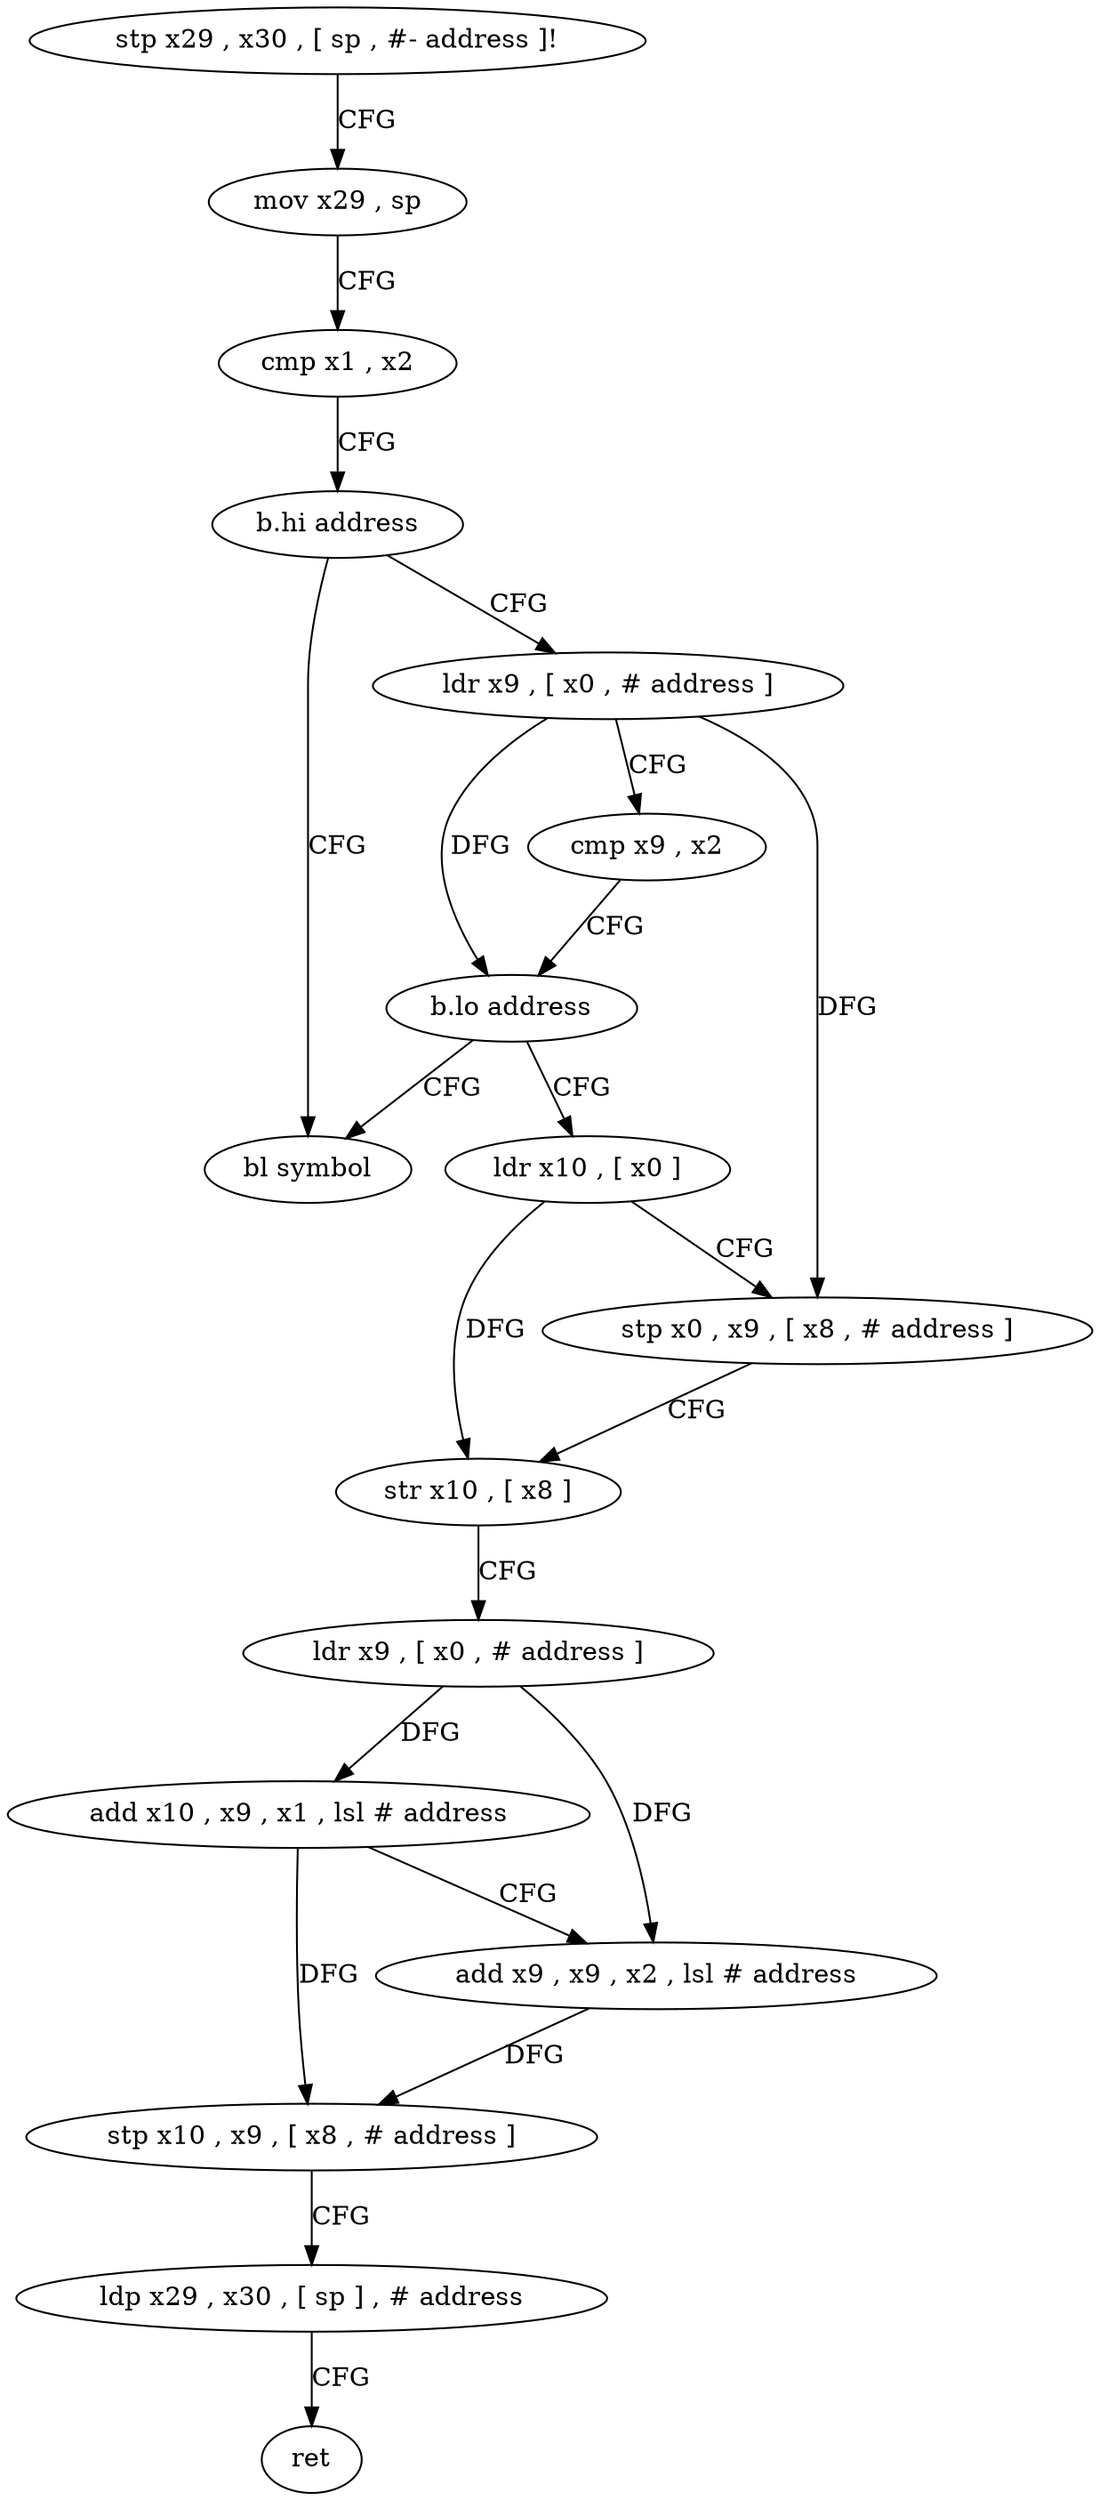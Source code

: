 digraph "func" {
"140552" [label = "stp x29 , x30 , [ sp , #- address ]!" ]
"140556" [label = "mov x29 , sp" ]
"140560" [label = "cmp x1 , x2" ]
"140564" [label = "b.hi address" ]
"140616" [label = "bl symbol" ]
"140568" [label = "ldr x9 , [ x0 , # address ]" ]
"140572" [label = "cmp x9 , x2" ]
"140576" [label = "b.lo address" ]
"140580" [label = "ldr x10 , [ x0 ]" ]
"140584" [label = "stp x0 , x9 , [ x8 , # address ]" ]
"140588" [label = "str x10 , [ x8 ]" ]
"140592" [label = "ldr x9 , [ x0 , # address ]" ]
"140596" [label = "add x10 , x9 , x1 , lsl # address" ]
"140600" [label = "add x9 , x9 , x2 , lsl # address" ]
"140604" [label = "stp x10 , x9 , [ x8 , # address ]" ]
"140608" [label = "ldp x29 , x30 , [ sp ] , # address" ]
"140612" [label = "ret" ]
"140552" -> "140556" [ label = "CFG" ]
"140556" -> "140560" [ label = "CFG" ]
"140560" -> "140564" [ label = "CFG" ]
"140564" -> "140616" [ label = "CFG" ]
"140564" -> "140568" [ label = "CFG" ]
"140568" -> "140572" [ label = "CFG" ]
"140568" -> "140576" [ label = "DFG" ]
"140568" -> "140584" [ label = "DFG" ]
"140572" -> "140576" [ label = "CFG" ]
"140576" -> "140616" [ label = "CFG" ]
"140576" -> "140580" [ label = "CFG" ]
"140580" -> "140584" [ label = "CFG" ]
"140580" -> "140588" [ label = "DFG" ]
"140584" -> "140588" [ label = "CFG" ]
"140588" -> "140592" [ label = "CFG" ]
"140592" -> "140596" [ label = "DFG" ]
"140592" -> "140600" [ label = "DFG" ]
"140596" -> "140600" [ label = "CFG" ]
"140596" -> "140604" [ label = "DFG" ]
"140600" -> "140604" [ label = "DFG" ]
"140604" -> "140608" [ label = "CFG" ]
"140608" -> "140612" [ label = "CFG" ]
}
